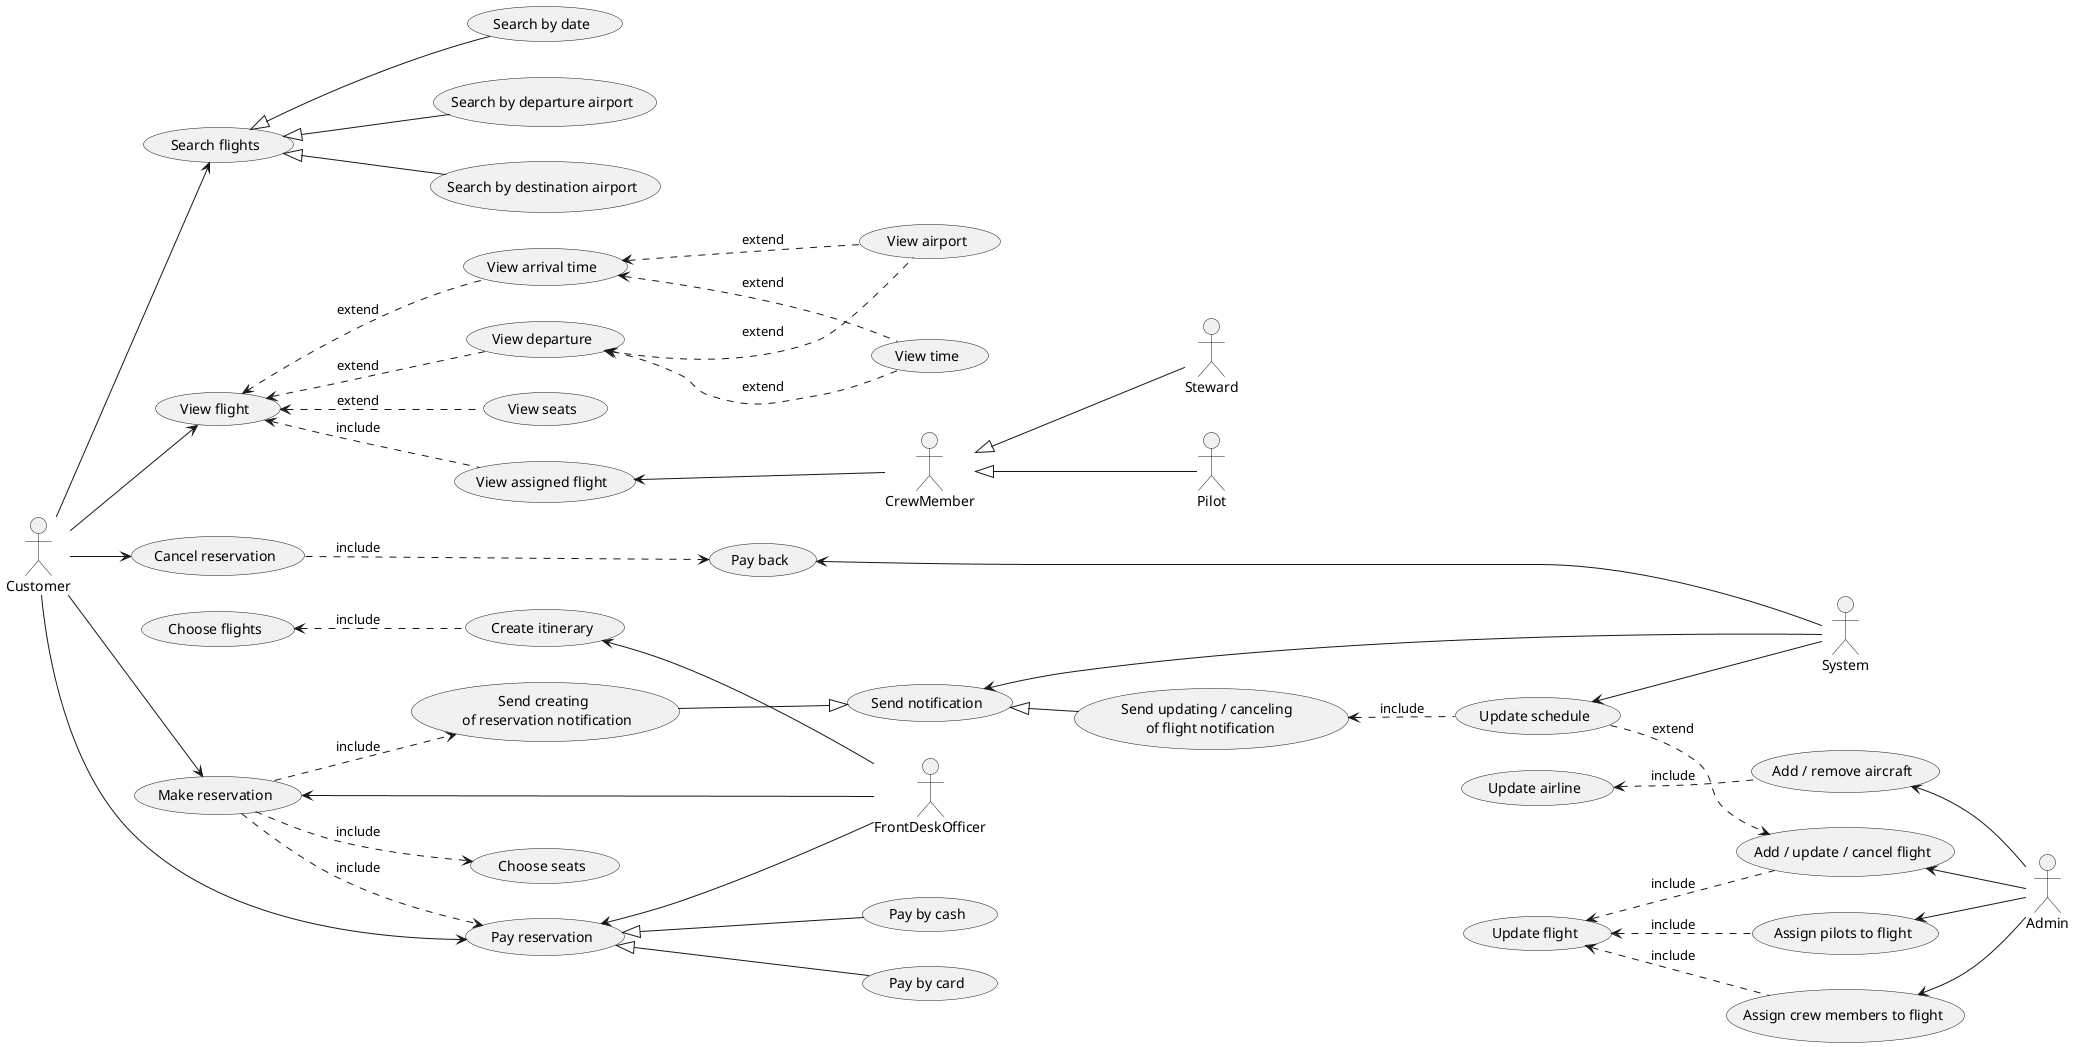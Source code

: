 @startuml
left to right direction

Customer --> (Search flights)
    (Search flights) <|-- (Search by date)
    (Search flights) <|-- (Search by departure airport)
    (Search flights) <|-- (Search by destination airport)

Customer --> (View flight)
    (View flight) <.. (View seats): extend
    (View flight) <.. (View departure): extend
        (View departure) <.. (View airport): extend
        (View departure) <.. (View time): extend
    (View flight) <.. (View arrival time): extend
        (View arrival time) <.. (View airport): extend
        (View arrival time) <.. (View time): extend

Customer --> (Make reservation)
    (Make reservation) ..> (Choose seats): include
    (Make reservation) ..> (Pay reservation): include
    (Make reservation) ..> (Send creating \n of reservation notification): include
        (Send creating \n of reservation notification) --|> (Send notification)
Customer --> (Pay reservation)
    (Pay reservation) <|-- (Pay by card)
    (Pay reservation) <|-- (Pay by cash)
Customer --> (Cancel reservation)
    (Cancel reservation) ..> (Pay back): include

(Make reservation) <-- FrontDeskOfficer
(Pay reservation) <-- FrontDeskOfficer
(Create itinerary) <-- FrontDeskOfficer
    (Choose flights) <.. (Create itinerary): include

(Add / remove aircraft) <-- Admin
    (Update airline) <.. (Add / remove aircraft): include

(Add / update / cancel flight) <-- Admin
    (Update flight) <.. (Add / update / cancel flight): include
    (Update schedule) ..> (Add / update / cancel flight): extend
        (Send updating / canceling \n of flight notification) <.. (Update schedule): include
            (Send notification) <|-- (Send updating / canceling \n of flight notification)
(Assign pilots to flight) <--Admin
    (Update flight) <.. (Assign pilots to flight): include
(Assign crew members to flight) <--Admin
    (Update flight) <.. (Assign crew members to flight): include

(View assigned flight) <-- CrewMember
(View flight) <.. (View assigned flight): include

CrewMember <|-- Pilot
CrewMember <|-- Steward

(Update schedule) <-- System
(Send notification) <-- System
(Pay back) <-- System


@enduml
